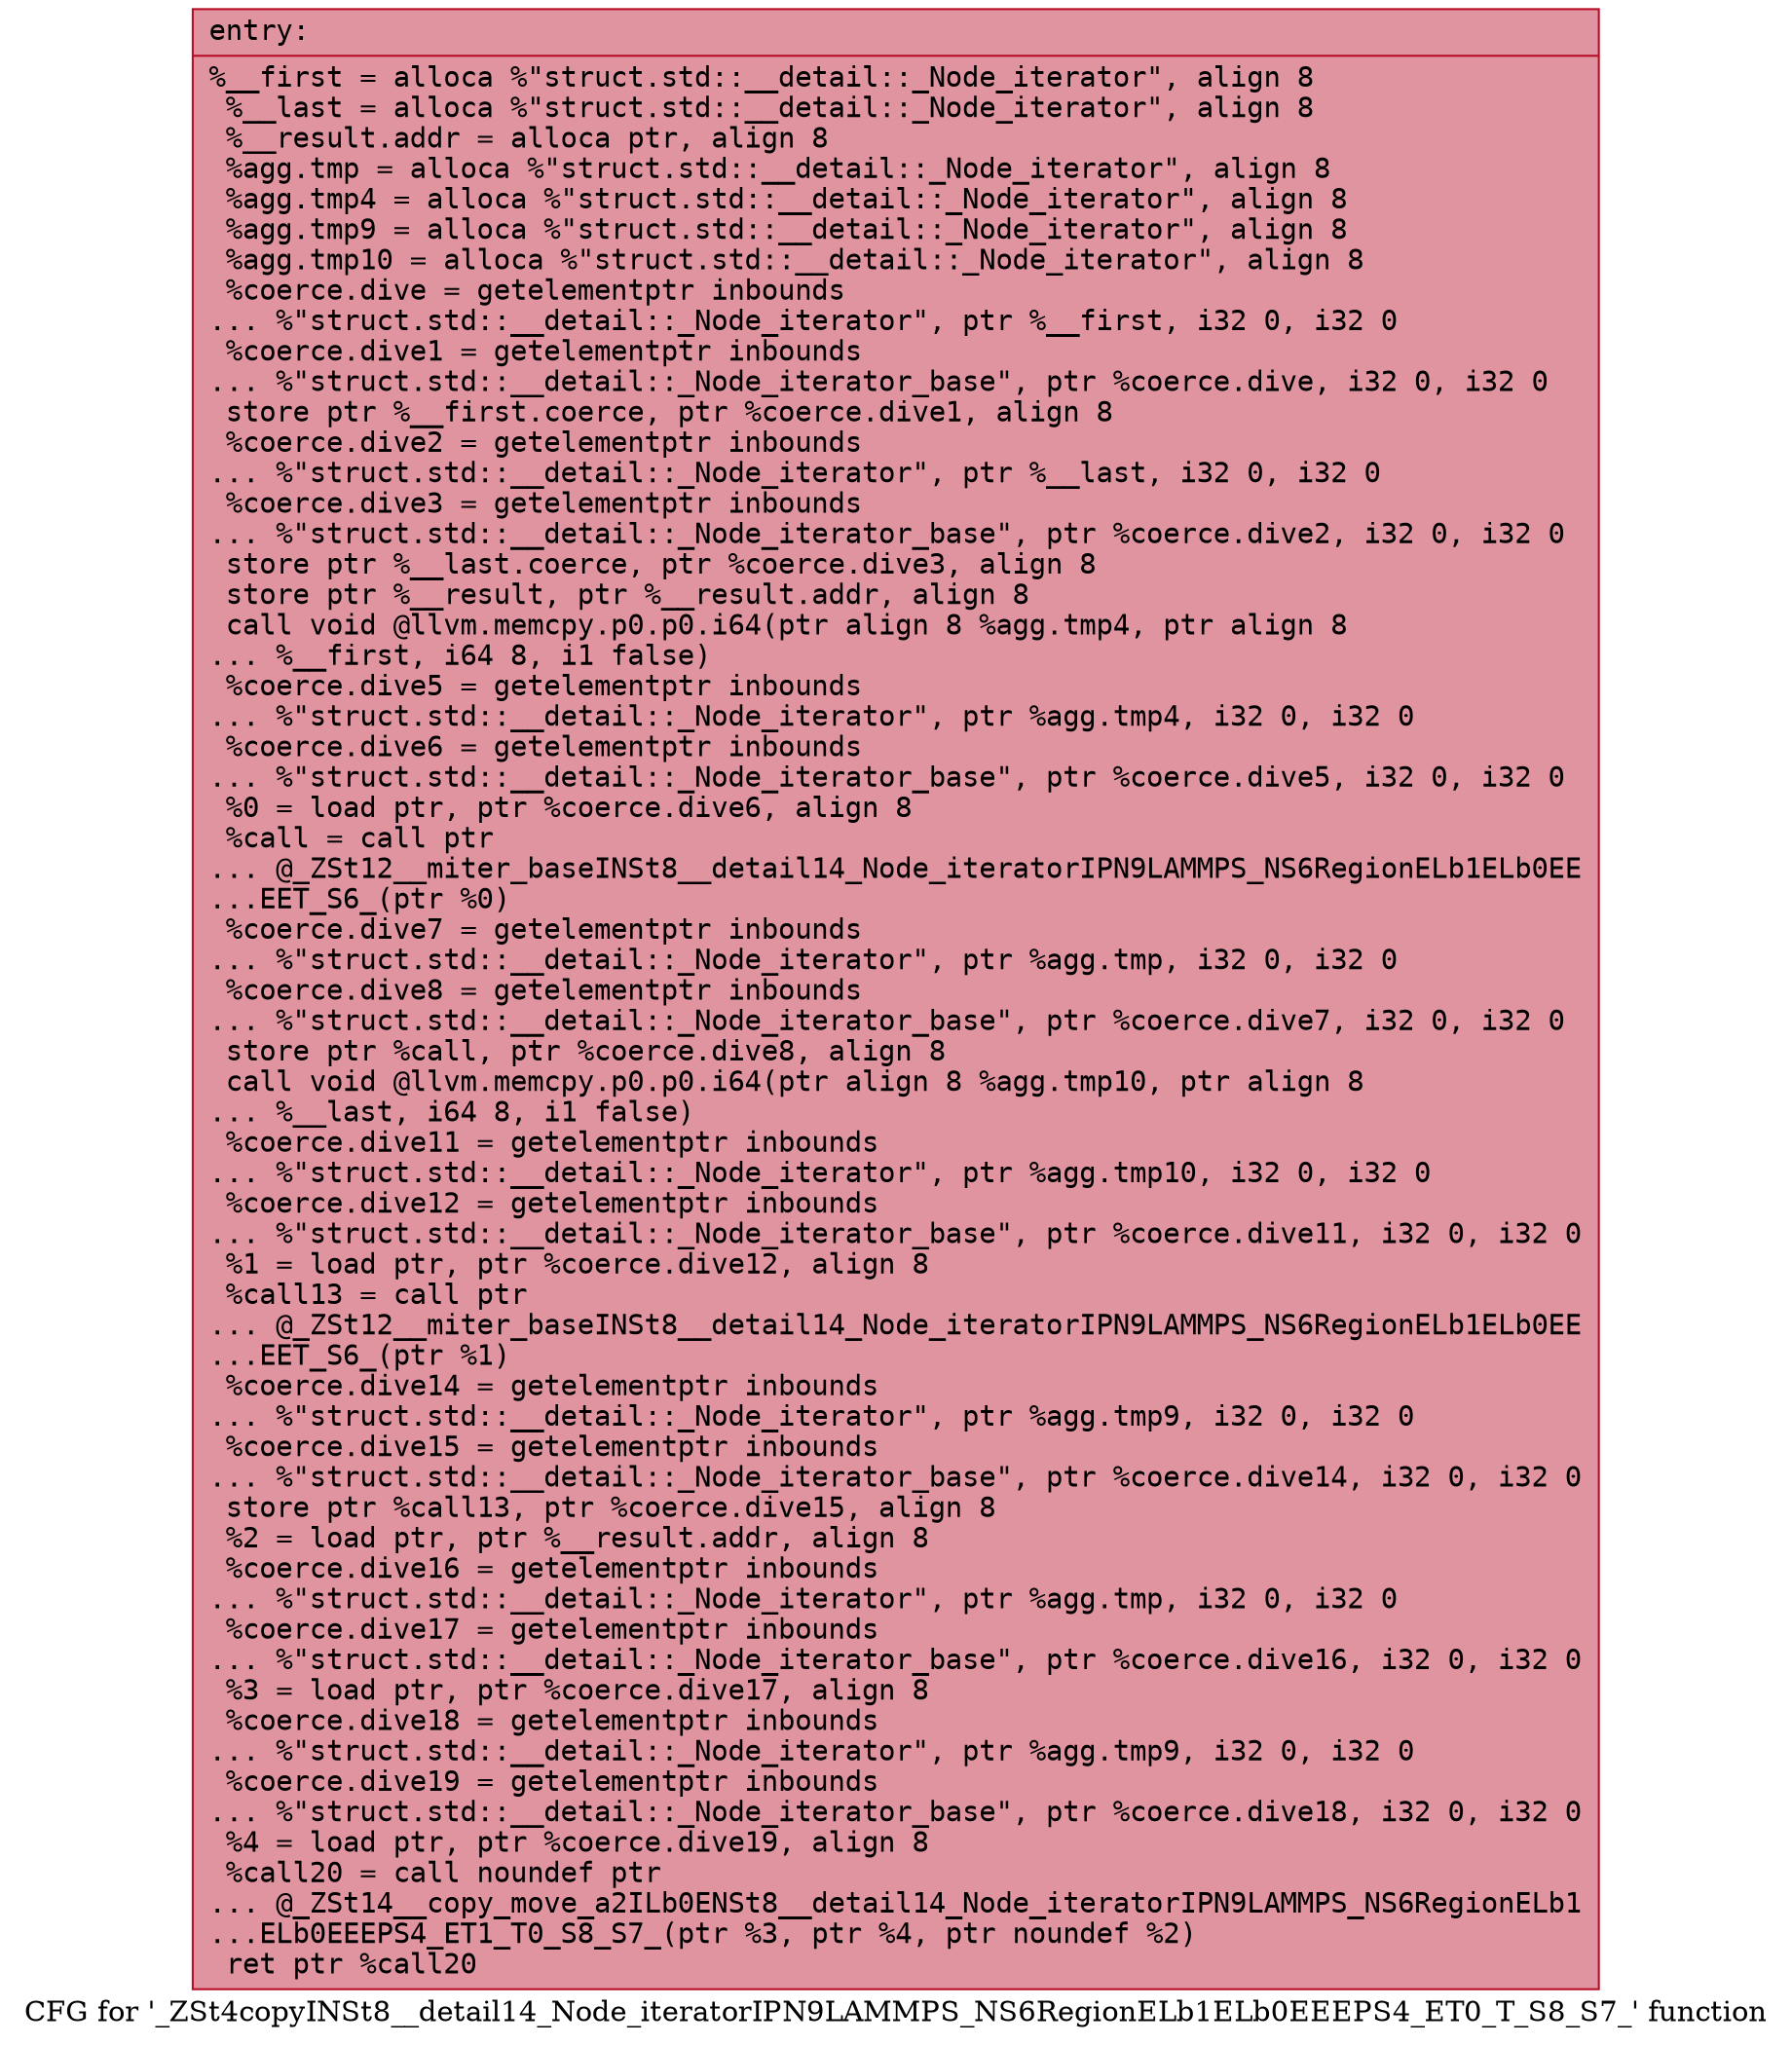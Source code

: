 digraph "CFG for '_ZSt4copyINSt8__detail14_Node_iteratorIPN9LAMMPS_NS6RegionELb1ELb0EEEPS4_ET0_T_S8_S7_' function" {
	label="CFG for '_ZSt4copyINSt8__detail14_Node_iteratorIPN9LAMMPS_NS6RegionELb1ELb0EEEPS4_ET0_T_S8_S7_' function";

	Node0x561837fa5260 [shape=record,color="#b70d28ff", style=filled, fillcolor="#b70d2870" fontname="Courier",label="{entry:\l|  %__first = alloca %\"struct.std::__detail::_Node_iterator\", align 8\l  %__last = alloca %\"struct.std::__detail::_Node_iterator\", align 8\l  %__result.addr = alloca ptr, align 8\l  %agg.tmp = alloca %\"struct.std::__detail::_Node_iterator\", align 8\l  %agg.tmp4 = alloca %\"struct.std::__detail::_Node_iterator\", align 8\l  %agg.tmp9 = alloca %\"struct.std::__detail::_Node_iterator\", align 8\l  %agg.tmp10 = alloca %\"struct.std::__detail::_Node_iterator\", align 8\l  %coerce.dive = getelementptr inbounds\l... %\"struct.std::__detail::_Node_iterator\", ptr %__first, i32 0, i32 0\l  %coerce.dive1 = getelementptr inbounds\l... %\"struct.std::__detail::_Node_iterator_base\", ptr %coerce.dive, i32 0, i32 0\l  store ptr %__first.coerce, ptr %coerce.dive1, align 8\l  %coerce.dive2 = getelementptr inbounds\l... %\"struct.std::__detail::_Node_iterator\", ptr %__last, i32 0, i32 0\l  %coerce.dive3 = getelementptr inbounds\l... %\"struct.std::__detail::_Node_iterator_base\", ptr %coerce.dive2, i32 0, i32 0\l  store ptr %__last.coerce, ptr %coerce.dive3, align 8\l  store ptr %__result, ptr %__result.addr, align 8\l  call void @llvm.memcpy.p0.p0.i64(ptr align 8 %agg.tmp4, ptr align 8\l... %__first, i64 8, i1 false)\l  %coerce.dive5 = getelementptr inbounds\l... %\"struct.std::__detail::_Node_iterator\", ptr %agg.tmp4, i32 0, i32 0\l  %coerce.dive6 = getelementptr inbounds\l... %\"struct.std::__detail::_Node_iterator_base\", ptr %coerce.dive5, i32 0, i32 0\l  %0 = load ptr, ptr %coerce.dive6, align 8\l  %call = call ptr\l... @_ZSt12__miter_baseINSt8__detail14_Node_iteratorIPN9LAMMPS_NS6RegionELb1ELb0EE\l...EET_S6_(ptr %0)\l  %coerce.dive7 = getelementptr inbounds\l... %\"struct.std::__detail::_Node_iterator\", ptr %agg.tmp, i32 0, i32 0\l  %coerce.dive8 = getelementptr inbounds\l... %\"struct.std::__detail::_Node_iterator_base\", ptr %coerce.dive7, i32 0, i32 0\l  store ptr %call, ptr %coerce.dive8, align 8\l  call void @llvm.memcpy.p0.p0.i64(ptr align 8 %agg.tmp10, ptr align 8\l... %__last, i64 8, i1 false)\l  %coerce.dive11 = getelementptr inbounds\l... %\"struct.std::__detail::_Node_iterator\", ptr %agg.tmp10, i32 0, i32 0\l  %coerce.dive12 = getelementptr inbounds\l... %\"struct.std::__detail::_Node_iterator_base\", ptr %coerce.dive11, i32 0, i32 0\l  %1 = load ptr, ptr %coerce.dive12, align 8\l  %call13 = call ptr\l... @_ZSt12__miter_baseINSt8__detail14_Node_iteratorIPN9LAMMPS_NS6RegionELb1ELb0EE\l...EET_S6_(ptr %1)\l  %coerce.dive14 = getelementptr inbounds\l... %\"struct.std::__detail::_Node_iterator\", ptr %agg.tmp9, i32 0, i32 0\l  %coerce.dive15 = getelementptr inbounds\l... %\"struct.std::__detail::_Node_iterator_base\", ptr %coerce.dive14, i32 0, i32 0\l  store ptr %call13, ptr %coerce.dive15, align 8\l  %2 = load ptr, ptr %__result.addr, align 8\l  %coerce.dive16 = getelementptr inbounds\l... %\"struct.std::__detail::_Node_iterator\", ptr %agg.tmp, i32 0, i32 0\l  %coerce.dive17 = getelementptr inbounds\l... %\"struct.std::__detail::_Node_iterator_base\", ptr %coerce.dive16, i32 0, i32 0\l  %3 = load ptr, ptr %coerce.dive17, align 8\l  %coerce.dive18 = getelementptr inbounds\l... %\"struct.std::__detail::_Node_iterator\", ptr %agg.tmp9, i32 0, i32 0\l  %coerce.dive19 = getelementptr inbounds\l... %\"struct.std::__detail::_Node_iterator_base\", ptr %coerce.dive18, i32 0, i32 0\l  %4 = load ptr, ptr %coerce.dive19, align 8\l  %call20 = call noundef ptr\l... @_ZSt14__copy_move_a2ILb0ENSt8__detail14_Node_iteratorIPN9LAMMPS_NS6RegionELb1\l...ELb0EEEPS4_ET1_T0_S8_S7_(ptr %3, ptr %4, ptr noundef %2)\l  ret ptr %call20\l}"];
}

